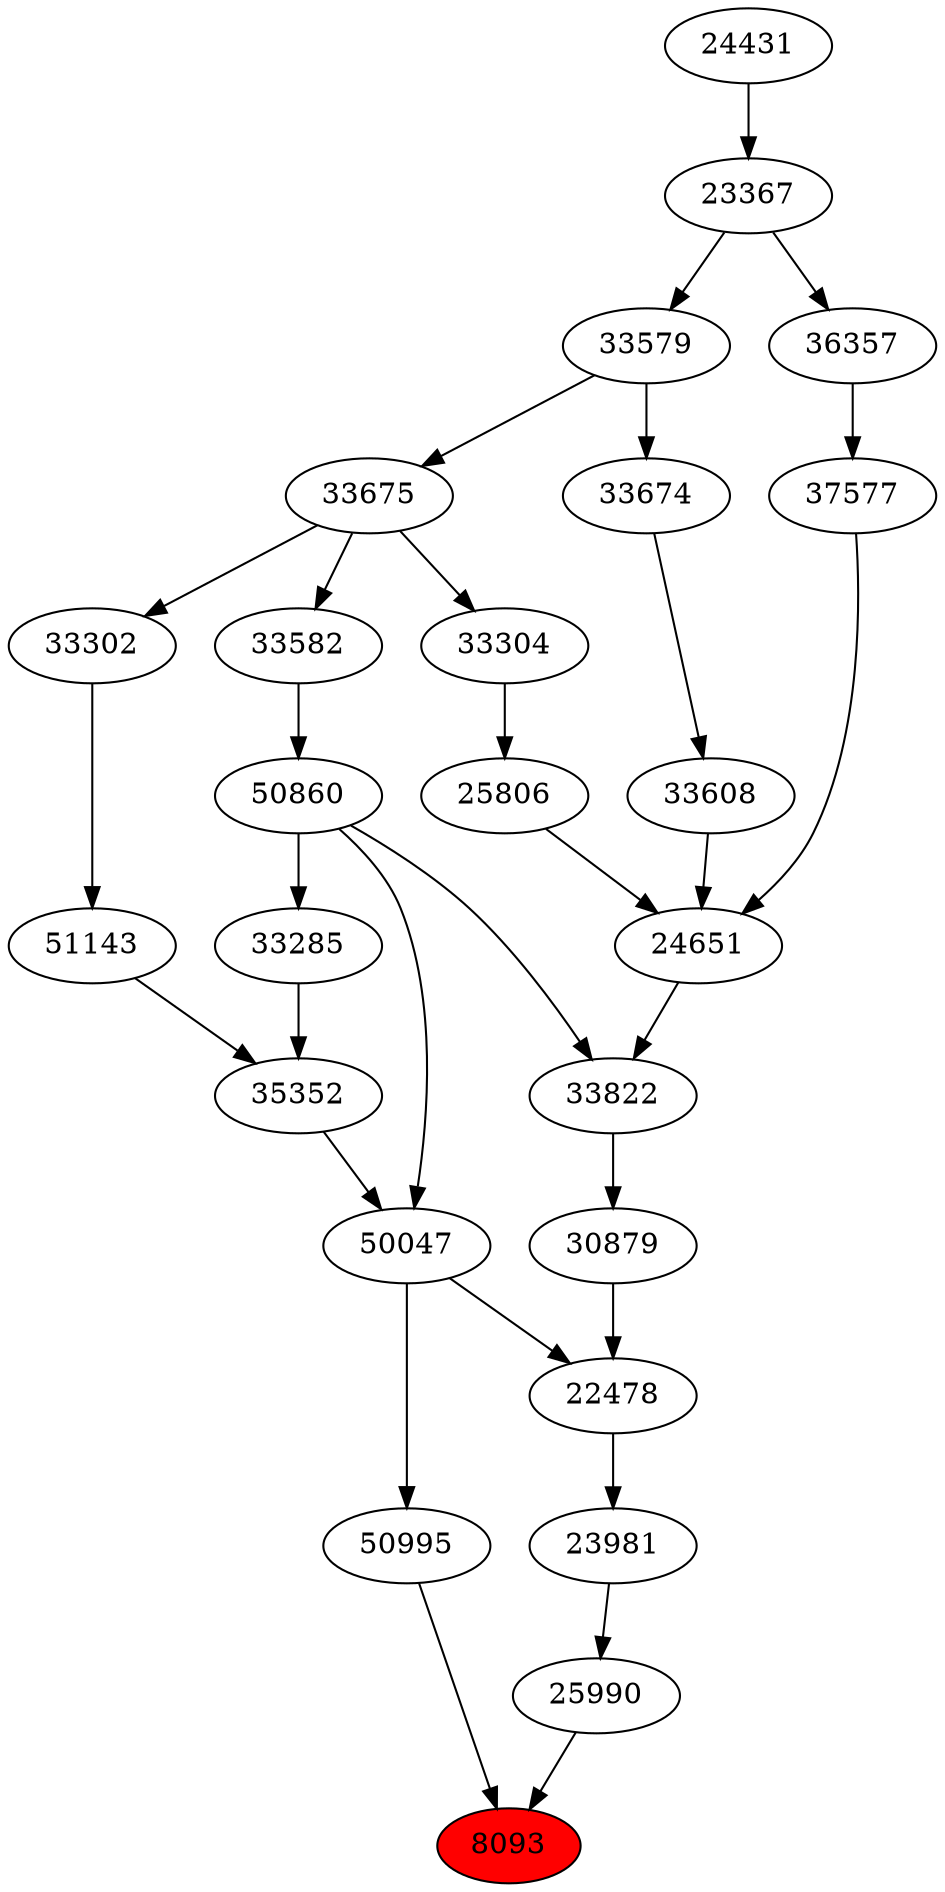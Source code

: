 strict digraph{ 
8093 [label="8093" fillcolor=red style=filled]
25990 -> 8093
50995 -> 8093
25990 [label="25990"]
23981 -> 25990
50995 [label="50995"]
50047 -> 50995
23981 [label="23981"]
22478 -> 23981
50047 [label="50047"]
35352 -> 50047
50860 -> 50047
22478 [label="22478"]
30879 -> 22478
50047 -> 22478
35352 [label="35352"]
33285 -> 35352
51143 -> 35352
50860 [label="50860"]
33582 -> 50860
30879 [label="30879"]
33822 -> 30879
33285 [label="33285"]
50860 -> 33285
51143 [label="51143"]
33302 -> 51143
33582 [label="33582"]
33675 -> 33582
33822 [label="33822"]
24651 -> 33822
50860 -> 33822
33302 [label="33302"]
33675 -> 33302
33675 [label="33675"]
33579 -> 33675
24651 [label="24651"]
25806 -> 24651
33608 -> 24651
37577 -> 24651
33579 [label="33579"]
23367 -> 33579
25806 [label="25806"]
33304 -> 25806
33608 [label="33608"]
33674 -> 33608
37577 [label="37577"]
36357 -> 37577
23367 [label="23367"]
24431 -> 23367
33304 [label="33304"]
33675 -> 33304
33674 [label="33674"]
33579 -> 33674
36357 [label="36357"]
23367 -> 36357
24431 [label="24431"]
}